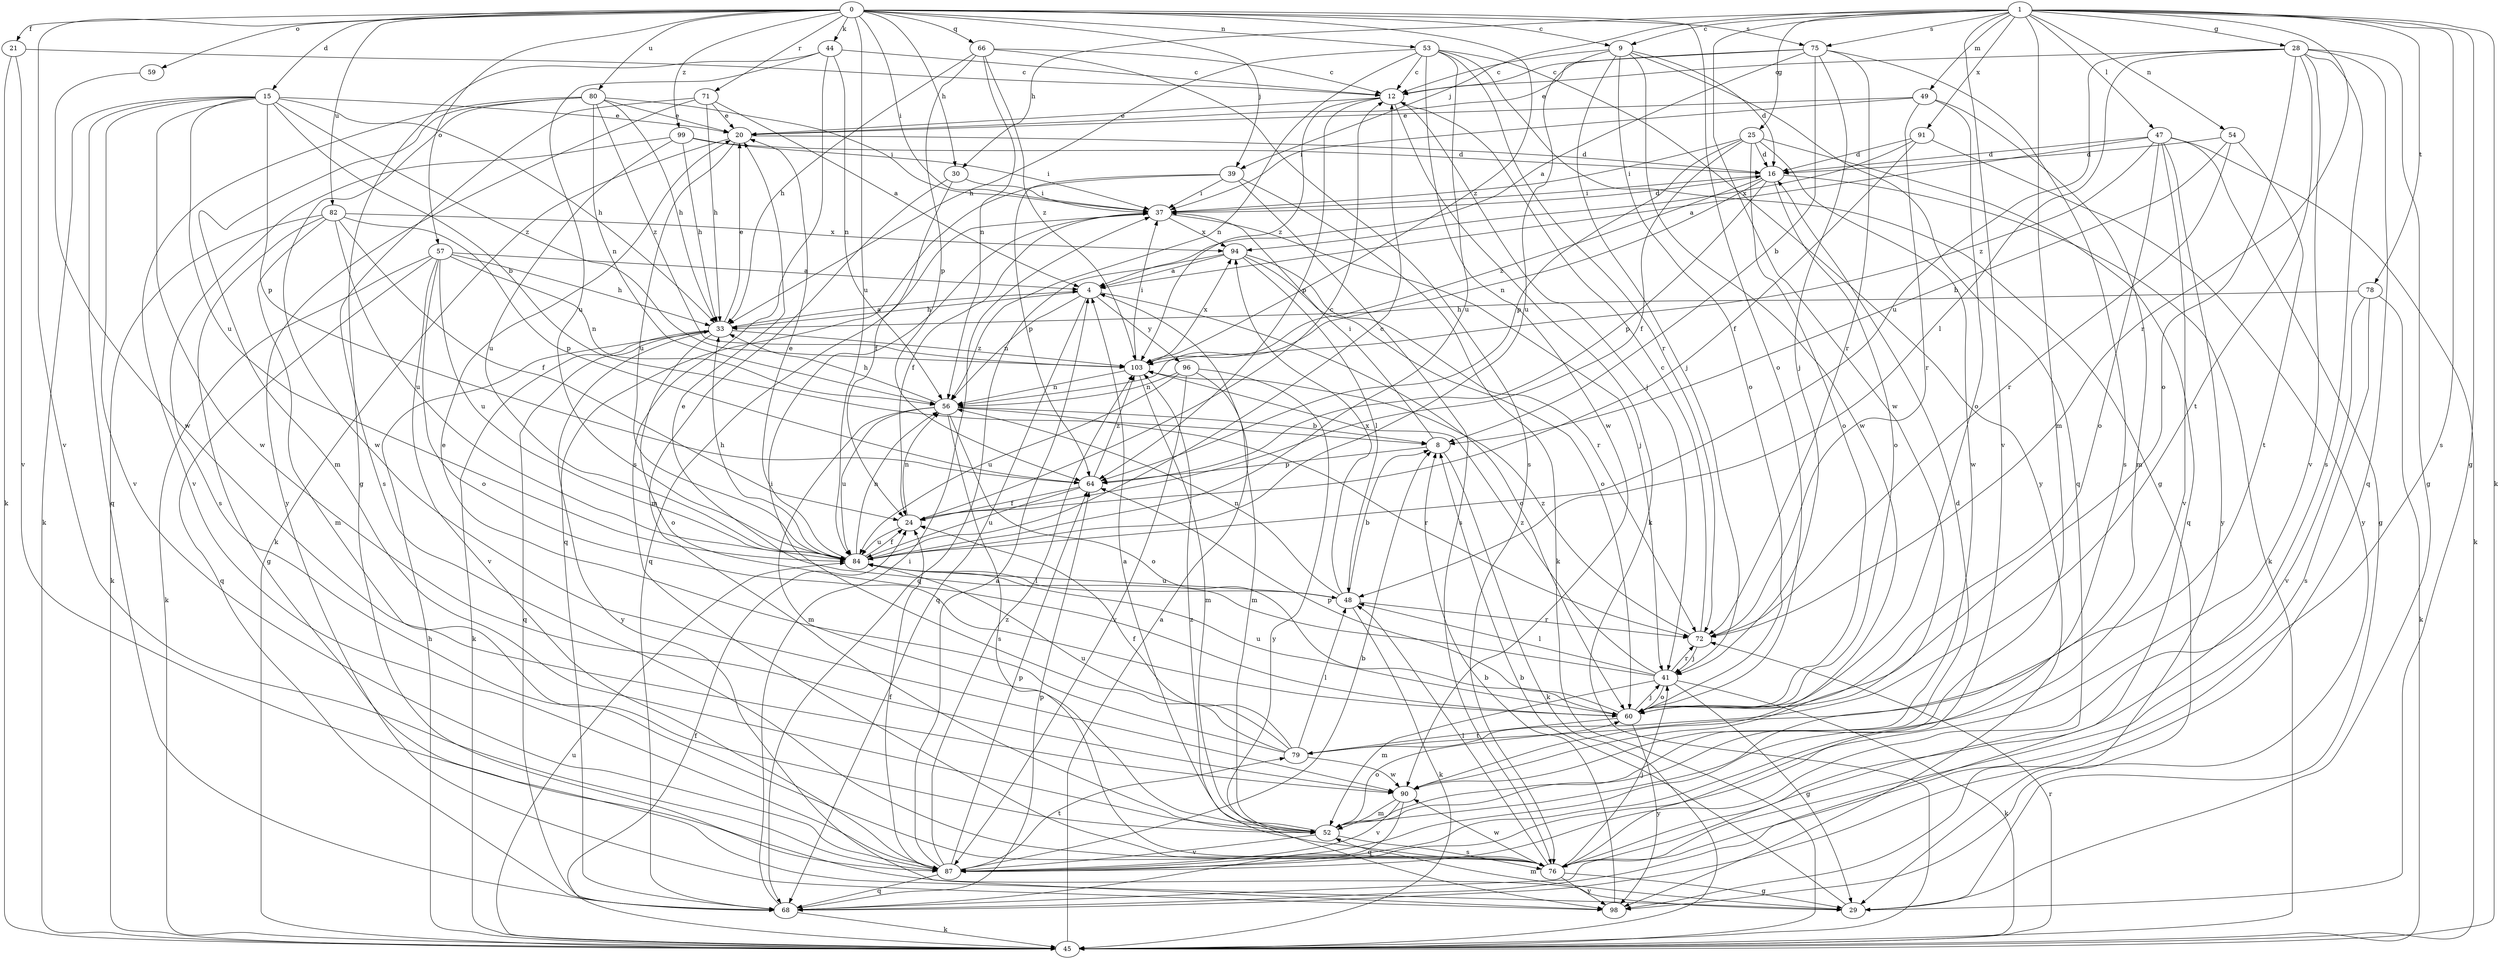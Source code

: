 strict digraph  {
0;
1;
4;
8;
9;
12;
15;
16;
20;
21;
24;
25;
28;
29;
30;
33;
37;
39;
41;
44;
45;
47;
48;
49;
52;
53;
54;
56;
57;
59;
60;
64;
66;
68;
71;
72;
75;
76;
78;
79;
80;
82;
84;
87;
90;
91;
94;
96;
98;
99;
103;
0 -> 9  [label=c];
0 -> 15  [label=d];
0 -> 21  [label=f];
0 -> 30  [label=h];
0 -> 37  [label=i];
0 -> 39  [label=j];
0 -> 44  [label=k];
0 -> 53  [label=n];
0 -> 57  [label=o];
0 -> 59  [label=o];
0 -> 60  [label=o];
0 -> 66  [label=q];
0 -> 71  [label=r];
0 -> 75  [label=s];
0 -> 80  [label=u];
0 -> 82  [label=u];
0 -> 84  [label=u];
0 -> 87  [label=v];
0 -> 99  [label=z];
0 -> 103  [label=z];
1 -> 9  [label=c];
1 -> 25  [label=g];
1 -> 28  [label=g];
1 -> 29  [label=g];
1 -> 30  [label=h];
1 -> 39  [label=j];
1 -> 45  [label=k];
1 -> 47  [label=l];
1 -> 49  [label=m];
1 -> 52  [label=m];
1 -> 54  [label=n];
1 -> 72  [label=r];
1 -> 75  [label=s];
1 -> 76  [label=s];
1 -> 78  [label=t];
1 -> 87  [label=v];
1 -> 90  [label=w];
1 -> 91  [label=x];
4 -> 33  [label=h];
4 -> 56  [label=n];
4 -> 60  [label=o];
4 -> 68  [label=q];
4 -> 96  [label=y];
8 -> 37  [label=i];
8 -> 45  [label=k];
8 -> 64  [label=p];
9 -> 12  [label=c];
9 -> 16  [label=d];
9 -> 41  [label=j];
9 -> 60  [label=o];
9 -> 68  [label=q];
9 -> 84  [label=u];
9 -> 90  [label=w];
12 -> 20  [label=e];
12 -> 41  [label=j];
12 -> 45  [label=k];
12 -> 64  [label=p];
12 -> 103  [label=z];
15 -> 8  [label=b];
15 -> 20  [label=e];
15 -> 33  [label=h];
15 -> 45  [label=k];
15 -> 64  [label=p];
15 -> 68  [label=q];
15 -> 84  [label=u];
15 -> 87  [label=v];
15 -> 90  [label=w];
15 -> 103  [label=z];
16 -> 37  [label=i];
16 -> 45  [label=k];
16 -> 56  [label=n];
16 -> 60  [label=o];
16 -> 64  [label=p];
16 -> 103  [label=z];
20 -> 16  [label=d];
20 -> 45  [label=k];
20 -> 84  [label=u];
21 -> 12  [label=c];
21 -> 45  [label=k];
21 -> 87  [label=v];
24 -> 12  [label=c];
24 -> 56  [label=n];
24 -> 84  [label=u];
25 -> 16  [label=d];
25 -> 24  [label=f];
25 -> 37  [label=i];
25 -> 60  [label=o];
25 -> 64  [label=p];
25 -> 68  [label=q];
25 -> 90  [label=w];
28 -> 12  [label=c];
28 -> 29  [label=g];
28 -> 48  [label=l];
28 -> 60  [label=o];
28 -> 68  [label=q];
28 -> 76  [label=s];
28 -> 79  [label=t];
28 -> 84  [label=u];
28 -> 87  [label=v];
29 -> 8  [label=b];
29 -> 52  [label=m];
30 -> 24  [label=f];
30 -> 37  [label=i];
30 -> 52  [label=m];
33 -> 4  [label=a];
33 -> 20  [label=e];
33 -> 45  [label=k];
33 -> 60  [label=o];
33 -> 68  [label=q];
33 -> 98  [label=y];
33 -> 103  [label=z];
37 -> 16  [label=d];
37 -> 24  [label=f];
37 -> 41  [label=j];
37 -> 68  [label=q];
37 -> 94  [label=x];
39 -> 37  [label=i];
39 -> 45  [label=k];
39 -> 64  [label=p];
39 -> 68  [label=q];
39 -> 76  [label=s];
41 -> 20  [label=e];
41 -> 29  [label=g];
41 -> 45  [label=k];
41 -> 48  [label=l];
41 -> 52  [label=m];
41 -> 60  [label=o];
41 -> 72  [label=r];
41 -> 103  [label=z];
44 -> 12  [label=c];
44 -> 29  [label=g];
44 -> 56  [label=n];
44 -> 76  [label=s];
44 -> 84  [label=u];
45 -> 4  [label=a];
45 -> 24  [label=f];
45 -> 33  [label=h];
45 -> 72  [label=r];
45 -> 84  [label=u];
47 -> 4  [label=a];
47 -> 16  [label=d];
47 -> 29  [label=g];
47 -> 45  [label=k];
47 -> 60  [label=o];
47 -> 87  [label=v];
47 -> 98  [label=y];
47 -> 103  [label=z];
48 -> 8  [label=b];
48 -> 45  [label=k];
48 -> 56  [label=n];
48 -> 72  [label=r];
48 -> 84  [label=u];
48 -> 94  [label=x];
49 -> 20  [label=e];
49 -> 37  [label=i];
49 -> 52  [label=m];
49 -> 60  [label=o];
49 -> 72  [label=r];
52 -> 4  [label=a];
52 -> 16  [label=d];
52 -> 60  [label=o];
52 -> 76  [label=s];
52 -> 87  [label=v];
53 -> 12  [label=c];
53 -> 29  [label=g];
53 -> 33  [label=h];
53 -> 56  [label=n];
53 -> 72  [label=r];
53 -> 84  [label=u];
53 -> 90  [label=w];
53 -> 98  [label=y];
54 -> 8  [label=b];
54 -> 16  [label=d];
54 -> 72  [label=r];
54 -> 79  [label=t];
56 -> 8  [label=b];
56 -> 33  [label=h];
56 -> 52  [label=m];
56 -> 60  [label=o];
56 -> 72  [label=r];
56 -> 76  [label=s];
56 -> 84  [label=u];
57 -> 4  [label=a];
57 -> 33  [label=h];
57 -> 45  [label=k];
57 -> 56  [label=n];
57 -> 60  [label=o];
57 -> 68  [label=q];
57 -> 84  [label=u];
57 -> 87  [label=v];
59 -> 90  [label=w];
60 -> 41  [label=j];
60 -> 64  [label=p];
60 -> 79  [label=t];
60 -> 84  [label=u];
60 -> 98  [label=y];
64 -> 24  [label=f];
64 -> 84  [label=u];
64 -> 103  [label=z];
66 -> 12  [label=c];
66 -> 33  [label=h];
66 -> 56  [label=n];
66 -> 64  [label=p];
66 -> 76  [label=s];
66 -> 103  [label=z];
68 -> 37  [label=i];
68 -> 45  [label=k];
68 -> 64  [label=p];
71 -> 4  [label=a];
71 -> 20  [label=e];
71 -> 33  [label=h];
71 -> 76  [label=s];
71 -> 98  [label=y];
72 -> 12  [label=c];
72 -> 41  [label=j];
72 -> 103  [label=z];
75 -> 4  [label=a];
75 -> 8  [label=b];
75 -> 12  [label=c];
75 -> 20  [label=e];
75 -> 41  [label=j];
75 -> 72  [label=r];
75 -> 76  [label=s];
76 -> 29  [label=g];
76 -> 41  [label=j];
76 -> 48  [label=l];
76 -> 90  [label=w];
76 -> 98  [label=y];
76 -> 103  [label=z];
78 -> 33  [label=h];
78 -> 45  [label=k];
78 -> 76  [label=s];
78 -> 87  [label=v];
79 -> 20  [label=e];
79 -> 24  [label=f];
79 -> 37  [label=i];
79 -> 48  [label=l];
79 -> 84  [label=u];
79 -> 90  [label=w];
80 -> 20  [label=e];
80 -> 33  [label=h];
80 -> 37  [label=i];
80 -> 52  [label=m];
80 -> 56  [label=n];
80 -> 87  [label=v];
80 -> 90  [label=w];
80 -> 103  [label=z];
82 -> 24  [label=f];
82 -> 29  [label=g];
82 -> 45  [label=k];
82 -> 52  [label=m];
82 -> 64  [label=p];
82 -> 84  [label=u];
82 -> 94  [label=x];
84 -> 12  [label=c];
84 -> 20  [label=e];
84 -> 24  [label=f];
84 -> 33  [label=h];
84 -> 48  [label=l];
84 -> 56  [label=n];
87 -> 4  [label=a];
87 -> 8  [label=b];
87 -> 24  [label=f];
87 -> 64  [label=p];
87 -> 68  [label=q];
87 -> 79  [label=t];
87 -> 103  [label=z];
90 -> 52  [label=m];
90 -> 68  [label=q];
90 -> 87  [label=v];
91 -> 16  [label=d];
91 -> 24  [label=f];
91 -> 94  [label=x];
91 -> 98  [label=y];
94 -> 4  [label=a];
94 -> 48  [label=l];
94 -> 60  [label=o];
94 -> 68  [label=q];
94 -> 72  [label=r];
96 -> 52  [label=m];
96 -> 56  [label=n];
96 -> 84  [label=u];
96 -> 87  [label=v];
96 -> 98  [label=y];
98 -> 8  [label=b];
99 -> 16  [label=d];
99 -> 33  [label=h];
99 -> 37  [label=i];
99 -> 76  [label=s];
99 -> 84  [label=u];
103 -> 37  [label=i];
103 -> 52  [label=m];
103 -> 56  [label=n];
103 -> 94  [label=x];
}
